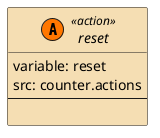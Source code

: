 @startuml reset

set namespaceSeparator ::
skinparam class {
    BackgroundColor<<listen>> HoneyDew
    BackgroundColor<<action>> Wheat
    BackgroundColor<<dispatch>> Technology
}

interface "reset" << (A,#FF7700) action >> {
            variable: reset
            src: counter.actions
            --
            
        }

         

@enduml